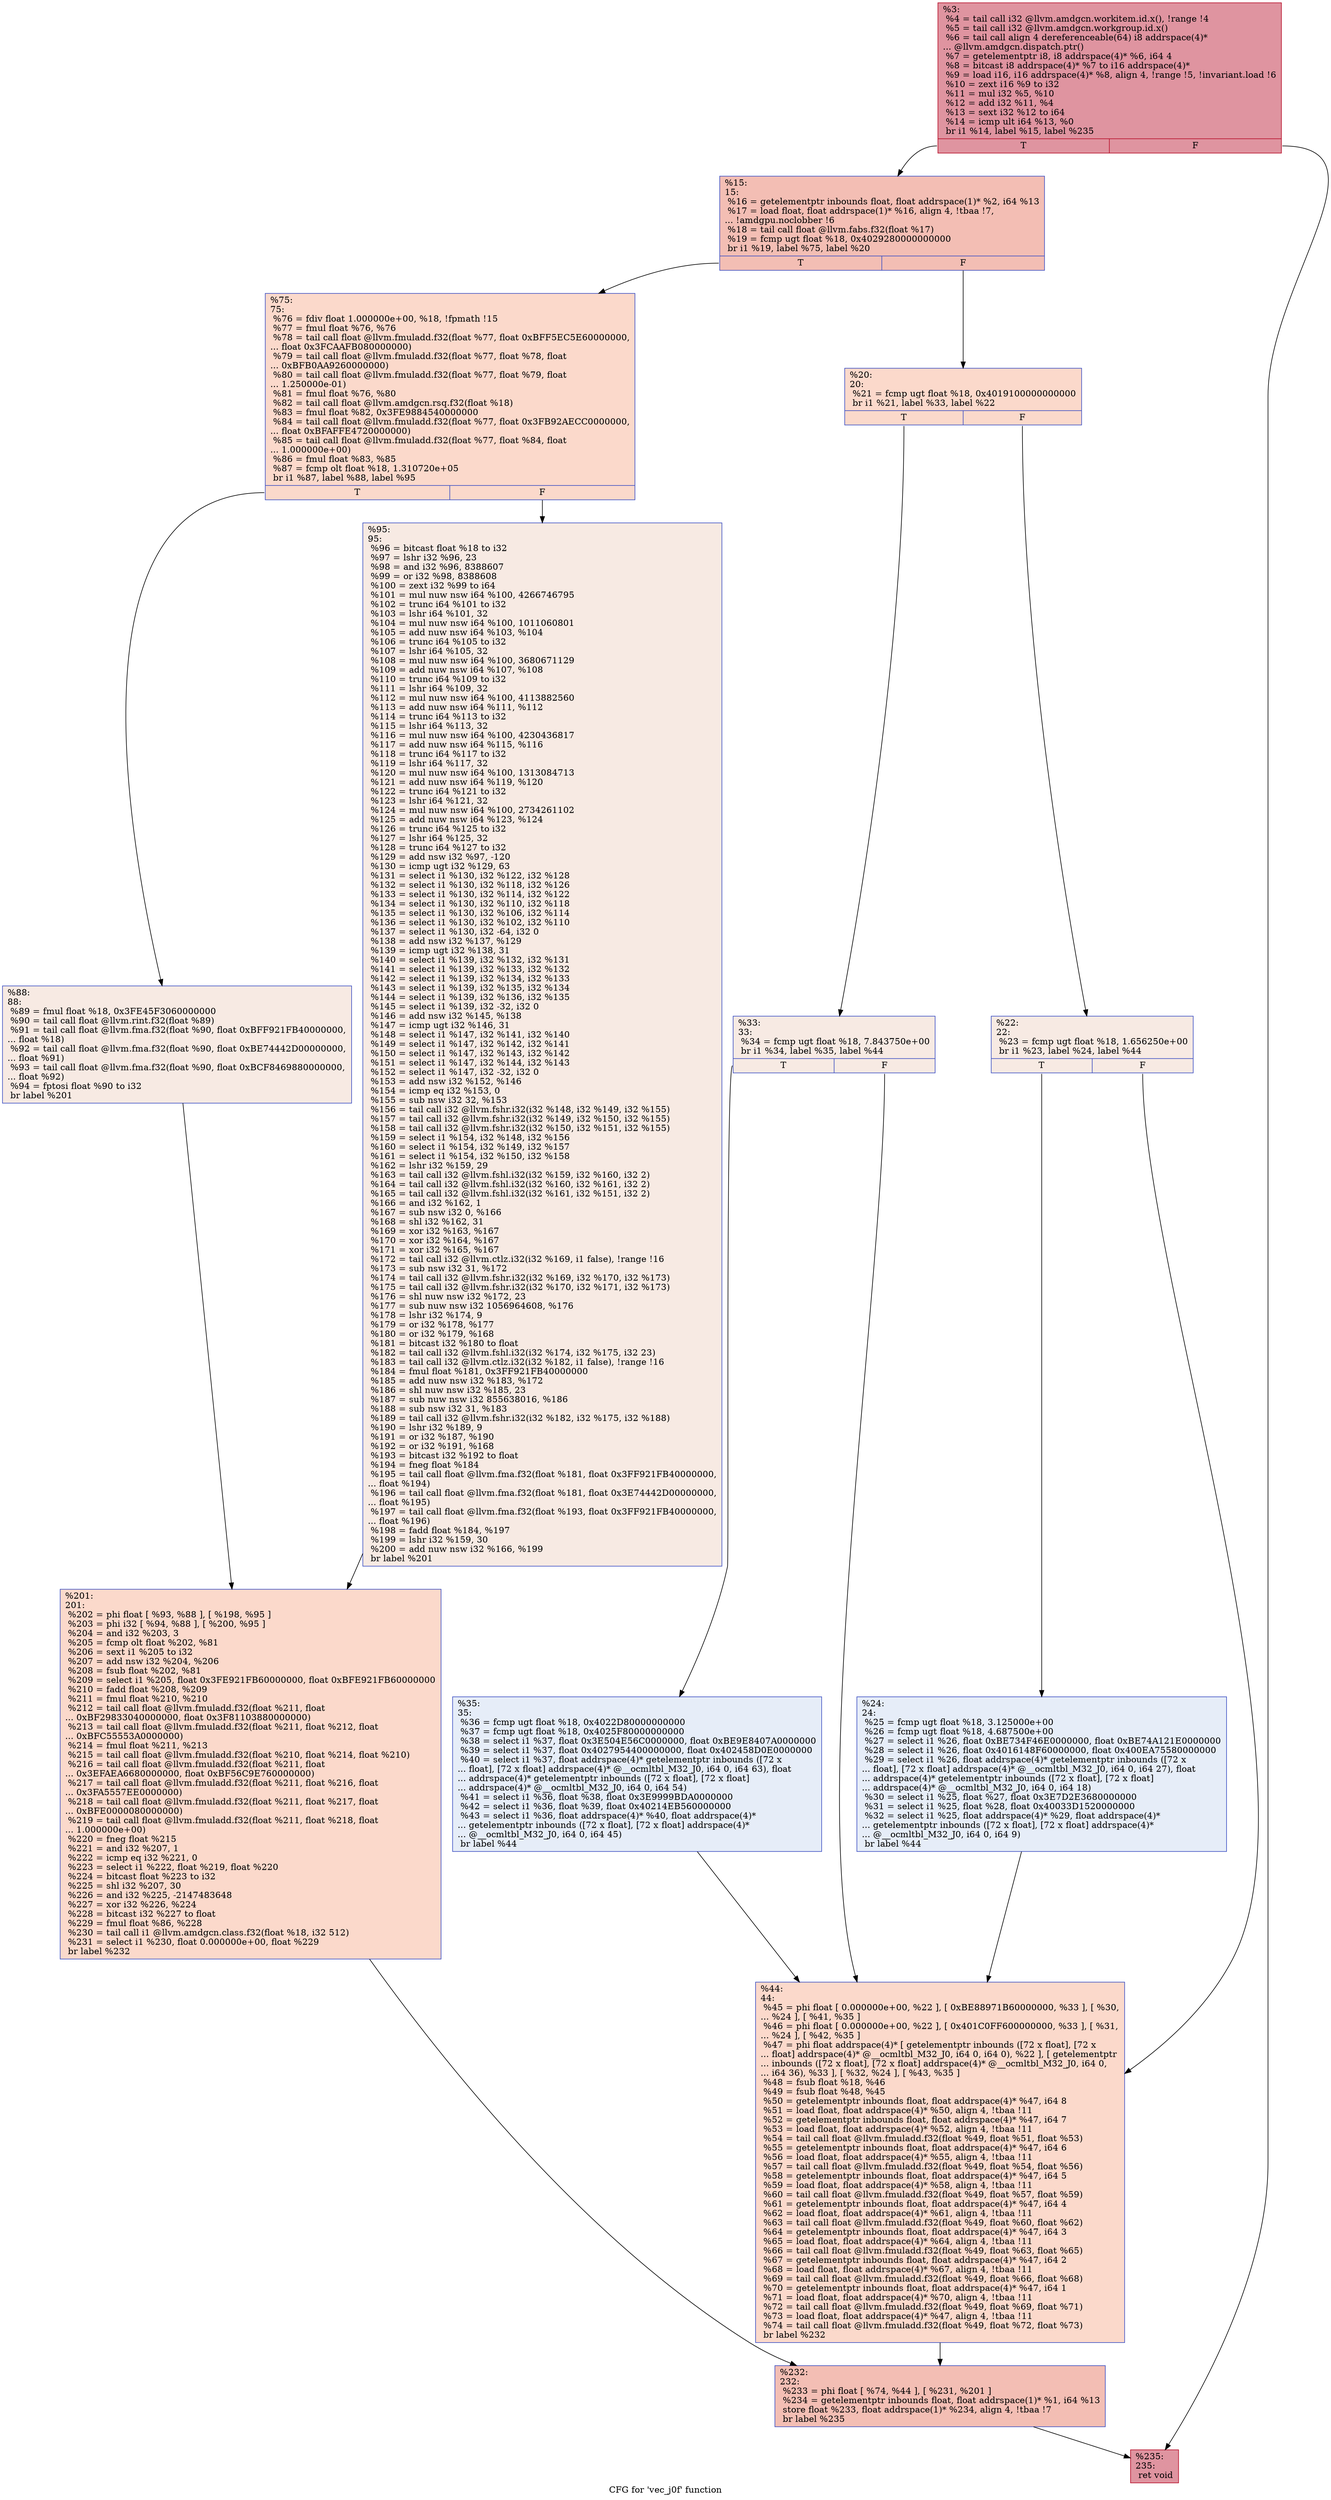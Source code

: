 digraph "CFG for 'vec_j0f' function" {
	label="CFG for 'vec_j0f' function";

	Node0x6434250 [shape=record,color="#b70d28ff", style=filled, fillcolor="#b70d2870",label="{%3:\l  %4 = tail call i32 @llvm.amdgcn.workitem.id.x(), !range !4\l  %5 = tail call i32 @llvm.amdgcn.workgroup.id.x()\l  %6 = tail call align 4 dereferenceable(64) i8 addrspace(4)*\l... @llvm.amdgcn.dispatch.ptr()\l  %7 = getelementptr i8, i8 addrspace(4)* %6, i64 4\l  %8 = bitcast i8 addrspace(4)* %7 to i16 addrspace(4)*\l  %9 = load i16, i16 addrspace(4)* %8, align 4, !range !5, !invariant.load !6\l  %10 = zext i16 %9 to i32\l  %11 = mul i32 %5, %10\l  %12 = add i32 %11, %4\l  %13 = sext i32 %12 to i64\l  %14 = icmp ult i64 %13, %0\l  br i1 %14, label %15, label %235\l|{<s0>T|<s1>F}}"];
	Node0x6434250:s0 -> Node0x6434ff0;
	Node0x6434250:s1 -> Node0x6436260;
	Node0x6434ff0 [shape=record,color="#3d50c3ff", style=filled, fillcolor="#e36c5570",label="{%15:\l15:                                               \l  %16 = getelementptr inbounds float, float addrspace(1)* %2, i64 %13\l  %17 = load float, float addrspace(1)* %16, align 4, !tbaa !7,\l... !amdgpu.noclobber !6\l  %18 = tail call float @llvm.fabs.f32(float %17)\l  %19 = fcmp ugt float %18, 0x4029280000000000\l  br i1 %19, label %75, label %20\l|{<s0>T|<s1>F}}"];
	Node0x6434ff0:s0 -> Node0x6436f60;
	Node0x6434ff0:s1 -> Node0x6436ff0;
	Node0x6436ff0 [shape=record,color="#3d50c3ff", style=filled, fillcolor="#f7a88970",label="{%20:\l20:                                               \l  %21 = fcmp ugt float %18, 0x4019100000000000\l  br i1 %21, label %33, label %22\l|{<s0>T|<s1>F}}"];
	Node0x6436ff0:s0 -> Node0x64371c0;
	Node0x6436ff0:s1 -> Node0x6437250;
	Node0x6437250 [shape=record,color="#3d50c3ff", style=filled, fillcolor="#eed0c070",label="{%22:\l22:                                               \l  %23 = fcmp ugt float %18, 1.656250e+00\l  br i1 %23, label %24, label %44\l|{<s0>T|<s1>F}}"];
	Node0x6437250:s0 -> Node0x6437420;
	Node0x6437250:s1 -> Node0x64374b0;
	Node0x6437420 [shape=record,color="#3d50c3ff", style=filled, fillcolor="#c7d7f070",label="{%24:\l24:                                               \l  %25 = fcmp ugt float %18, 3.125000e+00\l  %26 = fcmp ugt float %18, 4.687500e+00\l  %27 = select i1 %26, float 0xBE734F46E0000000, float 0xBE74A121E0000000\l  %28 = select i1 %26, float 0x4016148F60000000, float 0x400EA75580000000\l  %29 = select i1 %26, float addrspace(4)* getelementptr inbounds ([72 x\l... float], [72 x float] addrspace(4)* @__ocmltbl_M32_J0, i64 0, i64 27), float\l... addrspace(4)* getelementptr inbounds ([72 x float], [72 x float]\l... addrspace(4)* @__ocmltbl_M32_J0, i64 0, i64 18)\l  %30 = select i1 %25, float %27, float 0x3E7D2E3680000000\l  %31 = select i1 %25, float %28, float 0x40033D1520000000\l  %32 = select i1 %25, float addrspace(4)* %29, float addrspace(4)*\l... getelementptr inbounds ([72 x float], [72 x float] addrspace(4)*\l... @__ocmltbl_M32_J0, i64 0, i64 9)\l  br label %44\l}"];
	Node0x6437420 -> Node0x64374b0;
	Node0x64371c0 [shape=record,color="#3d50c3ff", style=filled, fillcolor="#eed0c070",label="{%33:\l33:                                               \l  %34 = fcmp ugt float %18, 7.843750e+00\l  br i1 %34, label %35, label %44\l|{<s0>T|<s1>F}}"];
	Node0x64371c0:s0 -> Node0x6438400;
	Node0x64371c0:s1 -> Node0x64374b0;
	Node0x6438400 [shape=record,color="#3d50c3ff", style=filled, fillcolor="#c7d7f070",label="{%35:\l35:                                               \l  %36 = fcmp ugt float %18, 0x4022D80000000000\l  %37 = fcmp ugt float %18, 0x4025F80000000000\l  %38 = select i1 %37, float 0x3E504E56C0000000, float 0xBE9E8407A0000000\l  %39 = select i1 %37, float 0x4027954400000000, float 0x402458D0E0000000\l  %40 = select i1 %37, float addrspace(4)* getelementptr inbounds ([72 x\l... float], [72 x float] addrspace(4)* @__ocmltbl_M32_J0, i64 0, i64 63), float\l... addrspace(4)* getelementptr inbounds ([72 x float], [72 x float]\l... addrspace(4)* @__ocmltbl_M32_J0, i64 0, i64 54)\l  %41 = select i1 %36, float %38, float 0x3E9999BDA0000000\l  %42 = select i1 %36, float %39, float 0x40214EB560000000\l  %43 = select i1 %36, float addrspace(4)* %40, float addrspace(4)*\l... getelementptr inbounds ([72 x float], [72 x float] addrspace(4)*\l... @__ocmltbl_M32_J0, i64 0, i64 45)\l  br label %44\l}"];
	Node0x6438400 -> Node0x64374b0;
	Node0x64374b0 [shape=record,color="#3d50c3ff", style=filled, fillcolor="#f7a88970",label="{%44:\l44:                                               \l  %45 = phi float [ 0.000000e+00, %22 ], [ 0xBE88971B60000000, %33 ], [ %30,\l... %24 ], [ %41, %35 ]\l  %46 = phi float [ 0.000000e+00, %22 ], [ 0x401C0FF600000000, %33 ], [ %31,\l... %24 ], [ %42, %35 ]\l  %47 = phi float addrspace(4)* [ getelementptr inbounds ([72 x float], [72 x\l... float] addrspace(4)* @__ocmltbl_M32_J0, i64 0, i64 0), %22 ], [ getelementptr\l... inbounds ([72 x float], [72 x float] addrspace(4)* @__ocmltbl_M32_J0, i64 0,\l... i64 36), %33 ], [ %32, %24 ], [ %43, %35 ]\l  %48 = fsub float %18, %46\l  %49 = fsub float %48, %45\l  %50 = getelementptr inbounds float, float addrspace(4)* %47, i64 8\l  %51 = load float, float addrspace(4)* %50, align 4, !tbaa !11\l  %52 = getelementptr inbounds float, float addrspace(4)* %47, i64 7\l  %53 = load float, float addrspace(4)* %52, align 4, !tbaa !11\l  %54 = tail call float @llvm.fmuladd.f32(float %49, float %51, float %53)\l  %55 = getelementptr inbounds float, float addrspace(4)* %47, i64 6\l  %56 = load float, float addrspace(4)* %55, align 4, !tbaa !11\l  %57 = tail call float @llvm.fmuladd.f32(float %49, float %54, float %56)\l  %58 = getelementptr inbounds float, float addrspace(4)* %47, i64 5\l  %59 = load float, float addrspace(4)* %58, align 4, !tbaa !11\l  %60 = tail call float @llvm.fmuladd.f32(float %49, float %57, float %59)\l  %61 = getelementptr inbounds float, float addrspace(4)* %47, i64 4\l  %62 = load float, float addrspace(4)* %61, align 4, !tbaa !11\l  %63 = tail call float @llvm.fmuladd.f32(float %49, float %60, float %62)\l  %64 = getelementptr inbounds float, float addrspace(4)* %47, i64 3\l  %65 = load float, float addrspace(4)* %64, align 4, !tbaa !11\l  %66 = tail call float @llvm.fmuladd.f32(float %49, float %63, float %65)\l  %67 = getelementptr inbounds float, float addrspace(4)* %47, i64 2\l  %68 = load float, float addrspace(4)* %67, align 4, !tbaa !11\l  %69 = tail call float @llvm.fmuladd.f32(float %49, float %66, float %68)\l  %70 = getelementptr inbounds float, float addrspace(4)* %47, i64 1\l  %71 = load float, float addrspace(4)* %70, align 4, !tbaa !11\l  %72 = tail call float @llvm.fmuladd.f32(float %49, float %69, float %71)\l  %73 = load float, float addrspace(4)* %47, align 4, !tbaa !11\l  %74 = tail call float @llvm.fmuladd.f32(float %49, float %72, float %73)\l  br label %232\l}"];
	Node0x64374b0 -> Node0x643b360;
	Node0x6436f60 [shape=record,color="#3d50c3ff", style=filled, fillcolor="#f7a88970",label="{%75:\l75:                                               \l  %76 = fdiv float 1.000000e+00, %18, !fpmath !15\l  %77 = fmul float %76, %76\l  %78 = tail call float @llvm.fmuladd.f32(float %77, float 0xBFF5EC5E60000000,\l... float 0x3FCAAFB080000000)\l  %79 = tail call float @llvm.fmuladd.f32(float %77, float %78, float\l... 0xBFB0AA9260000000)\l  %80 = tail call float @llvm.fmuladd.f32(float %77, float %79, float\l... 1.250000e-01)\l  %81 = fmul float %76, %80\l  %82 = tail call float @llvm.amdgcn.rsq.f32(float %18)\l  %83 = fmul float %82, 0x3FE9884540000000\l  %84 = tail call float @llvm.fmuladd.f32(float %77, float 0x3FB92AECC0000000,\l... float 0xBFAFFE4720000000)\l  %85 = tail call float @llvm.fmuladd.f32(float %77, float %84, float\l... 1.000000e+00)\l  %86 = fmul float %83, %85\l  %87 = fcmp olt float %18, 1.310720e+05\l  br i1 %87, label %88, label %95\l|{<s0>T|<s1>F}}"];
	Node0x6436f60:s0 -> Node0x6432370;
	Node0x6436f60:s1 -> Node0x6432400;
	Node0x6432370 [shape=record,color="#3d50c3ff", style=filled, fillcolor="#eed0c070",label="{%88:\l88:                                               \l  %89 = fmul float %18, 0x3FE45F3060000000\l  %90 = tail call float @llvm.rint.f32(float %89)\l  %91 = tail call float @llvm.fma.f32(float %90, float 0xBFF921FB40000000,\l... float %18)\l  %92 = tail call float @llvm.fma.f32(float %90, float 0xBE74442D00000000,\l... float %91)\l  %93 = tail call float @llvm.fma.f32(float %90, float 0xBCF8469880000000,\l... float %92)\l  %94 = fptosi float %90 to i32\l  br label %201\l}"];
	Node0x6432370 -> Node0x6432de0;
	Node0x6432400 [shape=record,color="#3d50c3ff", style=filled, fillcolor="#eed0c070",label="{%95:\l95:                                               \l  %96 = bitcast float %18 to i32\l  %97 = lshr i32 %96, 23\l  %98 = and i32 %96, 8388607\l  %99 = or i32 %98, 8388608\l  %100 = zext i32 %99 to i64\l  %101 = mul nuw nsw i64 %100, 4266746795\l  %102 = trunc i64 %101 to i32\l  %103 = lshr i64 %101, 32\l  %104 = mul nuw nsw i64 %100, 1011060801\l  %105 = add nuw nsw i64 %103, %104\l  %106 = trunc i64 %105 to i32\l  %107 = lshr i64 %105, 32\l  %108 = mul nuw nsw i64 %100, 3680671129\l  %109 = add nuw nsw i64 %107, %108\l  %110 = trunc i64 %109 to i32\l  %111 = lshr i64 %109, 32\l  %112 = mul nuw nsw i64 %100, 4113882560\l  %113 = add nuw nsw i64 %111, %112\l  %114 = trunc i64 %113 to i32\l  %115 = lshr i64 %113, 32\l  %116 = mul nuw nsw i64 %100, 4230436817\l  %117 = add nuw nsw i64 %115, %116\l  %118 = trunc i64 %117 to i32\l  %119 = lshr i64 %117, 32\l  %120 = mul nuw nsw i64 %100, 1313084713\l  %121 = add nuw nsw i64 %119, %120\l  %122 = trunc i64 %121 to i32\l  %123 = lshr i64 %121, 32\l  %124 = mul nuw nsw i64 %100, 2734261102\l  %125 = add nuw nsw i64 %123, %124\l  %126 = trunc i64 %125 to i32\l  %127 = lshr i64 %125, 32\l  %128 = trunc i64 %127 to i32\l  %129 = add nsw i32 %97, -120\l  %130 = icmp ugt i32 %129, 63\l  %131 = select i1 %130, i32 %122, i32 %128\l  %132 = select i1 %130, i32 %118, i32 %126\l  %133 = select i1 %130, i32 %114, i32 %122\l  %134 = select i1 %130, i32 %110, i32 %118\l  %135 = select i1 %130, i32 %106, i32 %114\l  %136 = select i1 %130, i32 %102, i32 %110\l  %137 = select i1 %130, i32 -64, i32 0\l  %138 = add nsw i32 %137, %129\l  %139 = icmp ugt i32 %138, 31\l  %140 = select i1 %139, i32 %132, i32 %131\l  %141 = select i1 %139, i32 %133, i32 %132\l  %142 = select i1 %139, i32 %134, i32 %133\l  %143 = select i1 %139, i32 %135, i32 %134\l  %144 = select i1 %139, i32 %136, i32 %135\l  %145 = select i1 %139, i32 -32, i32 0\l  %146 = add nsw i32 %145, %138\l  %147 = icmp ugt i32 %146, 31\l  %148 = select i1 %147, i32 %141, i32 %140\l  %149 = select i1 %147, i32 %142, i32 %141\l  %150 = select i1 %147, i32 %143, i32 %142\l  %151 = select i1 %147, i32 %144, i32 %143\l  %152 = select i1 %147, i32 -32, i32 0\l  %153 = add nsw i32 %152, %146\l  %154 = icmp eq i32 %153, 0\l  %155 = sub nsw i32 32, %153\l  %156 = tail call i32 @llvm.fshr.i32(i32 %148, i32 %149, i32 %155)\l  %157 = tail call i32 @llvm.fshr.i32(i32 %149, i32 %150, i32 %155)\l  %158 = tail call i32 @llvm.fshr.i32(i32 %150, i32 %151, i32 %155)\l  %159 = select i1 %154, i32 %148, i32 %156\l  %160 = select i1 %154, i32 %149, i32 %157\l  %161 = select i1 %154, i32 %150, i32 %158\l  %162 = lshr i32 %159, 29\l  %163 = tail call i32 @llvm.fshl.i32(i32 %159, i32 %160, i32 2)\l  %164 = tail call i32 @llvm.fshl.i32(i32 %160, i32 %161, i32 2)\l  %165 = tail call i32 @llvm.fshl.i32(i32 %161, i32 %151, i32 2)\l  %166 = and i32 %162, 1\l  %167 = sub nsw i32 0, %166\l  %168 = shl i32 %162, 31\l  %169 = xor i32 %163, %167\l  %170 = xor i32 %164, %167\l  %171 = xor i32 %165, %167\l  %172 = tail call i32 @llvm.ctlz.i32(i32 %169, i1 false), !range !16\l  %173 = sub nsw i32 31, %172\l  %174 = tail call i32 @llvm.fshr.i32(i32 %169, i32 %170, i32 %173)\l  %175 = tail call i32 @llvm.fshr.i32(i32 %170, i32 %171, i32 %173)\l  %176 = shl nuw nsw i32 %172, 23\l  %177 = sub nuw nsw i32 1056964608, %176\l  %178 = lshr i32 %174, 9\l  %179 = or i32 %178, %177\l  %180 = or i32 %179, %168\l  %181 = bitcast i32 %180 to float\l  %182 = tail call i32 @llvm.fshl.i32(i32 %174, i32 %175, i32 23)\l  %183 = tail call i32 @llvm.ctlz.i32(i32 %182, i1 false), !range !16\l  %184 = fmul float %181, 0x3FF921FB40000000\l  %185 = add nuw nsw i32 %183, %172\l  %186 = shl nuw nsw i32 %185, 23\l  %187 = sub nuw nsw i32 855638016, %186\l  %188 = sub nsw i32 31, %183\l  %189 = tail call i32 @llvm.fshr.i32(i32 %182, i32 %175, i32 %188)\l  %190 = lshr i32 %189, 9\l  %191 = or i32 %187, %190\l  %192 = or i32 %191, %168\l  %193 = bitcast i32 %192 to float\l  %194 = fneg float %184\l  %195 = tail call float @llvm.fma.f32(float %181, float 0x3FF921FB40000000,\l... float %194)\l  %196 = tail call float @llvm.fma.f32(float %181, float 0x3E74442D00000000,\l... float %195)\l  %197 = tail call float @llvm.fma.f32(float %193, float 0x3FF921FB40000000,\l... float %196)\l  %198 = fadd float %184, %197\l  %199 = lshr i32 %159, 30\l  %200 = add nuw nsw i32 %166, %199\l  br label %201\l}"];
	Node0x6432400 -> Node0x6432de0;
	Node0x6432de0 [shape=record,color="#3d50c3ff", style=filled, fillcolor="#f7a88970",label="{%201:\l201:                                              \l  %202 = phi float [ %93, %88 ], [ %198, %95 ]\l  %203 = phi i32 [ %94, %88 ], [ %200, %95 ]\l  %204 = and i32 %203, 3\l  %205 = fcmp olt float %202, %81\l  %206 = sext i1 %205 to i32\l  %207 = add nsw i32 %204, %206\l  %208 = fsub float %202, %81\l  %209 = select i1 %205, float 0x3FE921FB60000000, float 0xBFE921FB60000000\l  %210 = fadd float %208, %209\l  %211 = fmul float %210, %210\l  %212 = tail call float @llvm.fmuladd.f32(float %211, float\l... 0xBF29833040000000, float 0x3F81103880000000)\l  %213 = tail call float @llvm.fmuladd.f32(float %211, float %212, float\l... 0xBFC55553A0000000)\l  %214 = fmul float %211, %213\l  %215 = tail call float @llvm.fmuladd.f32(float %210, float %214, float %210)\l  %216 = tail call float @llvm.fmuladd.f32(float %211, float\l... 0x3EFAEA6680000000, float 0xBF56C9E760000000)\l  %217 = tail call float @llvm.fmuladd.f32(float %211, float %216, float\l... 0x3FA5557EE0000000)\l  %218 = tail call float @llvm.fmuladd.f32(float %211, float %217, float\l... 0xBFE0000080000000)\l  %219 = tail call float @llvm.fmuladd.f32(float %211, float %218, float\l... 1.000000e+00)\l  %220 = fneg float %215\l  %221 = and i32 %207, 1\l  %222 = icmp eq i32 %221, 0\l  %223 = select i1 %222, float %219, float %220\l  %224 = bitcast float %223 to i32\l  %225 = shl i32 %207, 30\l  %226 = and i32 %225, -2147483648\l  %227 = xor i32 %226, %224\l  %228 = bitcast i32 %227 to float\l  %229 = fmul float %86, %228\l  %230 = tail call i1 @llvm.amdgcn.class.f32(float %18, i32 512)\l  %231 = select i1 %230, float 0.000000e+00, float %229\l  br label %232\l}"];
	Node0x6432de0 -> Node0x643b360;
	Node0x643b360 [shape=record,color="#3d50c3ff", style=filled, fillcolor="#e36c5570",label="{%232:\l232:                                              \l  %233 = phi float [ %74, %44 ], [ %231, %201 ]\l  %234 = getelementptr inbounds float, float addrspace(1)* %1, i64 %13\l  store float %233, float addrspace(1)* %234, align 4, !tbaa !7\l  br label %235\l}"];
	Node0x643b360 -> Node0x6436260;
	Node0x6436260 [shape=record,color="#b70d28ff", style=filled, fillcolor="#b70d2870",label="{%235:\l235:                                              \l  ret void\l}"];
}
